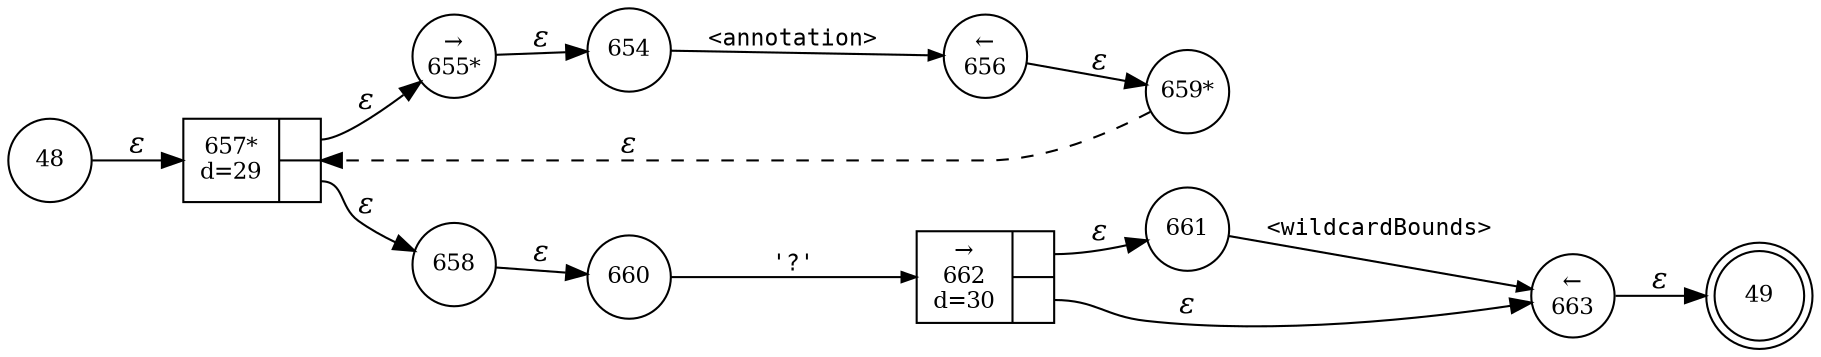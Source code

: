 digraph ATN {
rankdir=LR;
s49[fontsize=11, label="49", shape=doublecircle, fixedsize=true, width=.6];
s48[fontsize=11,label="48", shape=circle, fixedsize=true, width=.55, peripheries=1];
s656[fontsize=11,label="&larr;\n656", shape=circle, fixedsize=true, width=.55, peripheries=1];
s657[fontsize=11,label="{657*\nd=29|{<p0>|<p1>}}", shape=record, fixedsize=false, peripheries=1];
s658[fontsize=11,label="658", shape=circle, fixedsize=true, width=.55, peripheries=1];
s659[fontsize=11,label="659*", shape=circle, fixedsize=true, width=.55, peripheries=1];
s660[fontsize=11,label="660", shape=circle, fixedsize=true, width=.55, peripheries=1];
s661[fontsize=11,label="661", shape=circle, fixedsize=true, width=.55, peripheries=1];
s662[fontsize=11,label="{&rarr;\n662\nd=30|{<p0>|<p1>}}", shape=record, fixedsize=false, peripheries=1];
s663[fontsize=11,label="&larr;\n663", shape=circle, fixedsize=true, width=.55, peripheries=1];
s654[fontsize=11,label="654", shape=circle, fixedsize=true, width=.55, peripheries=1];
s655[fontsize=11,label="&rarr;\n655*", shape=circle, fixedsize=true, width=.55, peripheries=1];
s48 -> s657 [fontname="Times-Italic", label="&epsilon;"];
s657:p0 -> s655 [fontname="Times-Italic", label="&epsilon;"];
s657:p1 -> s658 [fontname="Times-Italic", label="&epsilon;"];
s655 -> s654 [fontname="Times-Italic", label="&epsilon;"];
s658 -> s660 [fontname="Times-Italic", label="&epsilon;"];
s654 -> s656 [fontsize=11, fontname="Courier", arrowsize=.7, label = "<annotation>", arrowhead = normal];
s660 -> s662 [fontsize=11, fontname="Courier", arrowsize=.7, label = "'?'", arrowhead = normal];
s656 -> s659 [fontname="Times-Italic", label="&epsilon;"];
s662:p0 -> s661 [fontname="Times-Italic", label="&epsilon;"];
s662:p1 -> s663 [fontname="Times-Italic", label="&epsilon;"];
s659 -> s657 [fontname="Times-Italic", label="&epsilon;", style="dashed"];
s661 -> s663 [fontsize=11, fontname="Courier", arrowsize=.7, label = "<wildcardBounds>", arrowhead = normal];
s663 -> s49 [fontname="Times-Italic", label="&epsilon;"];
}